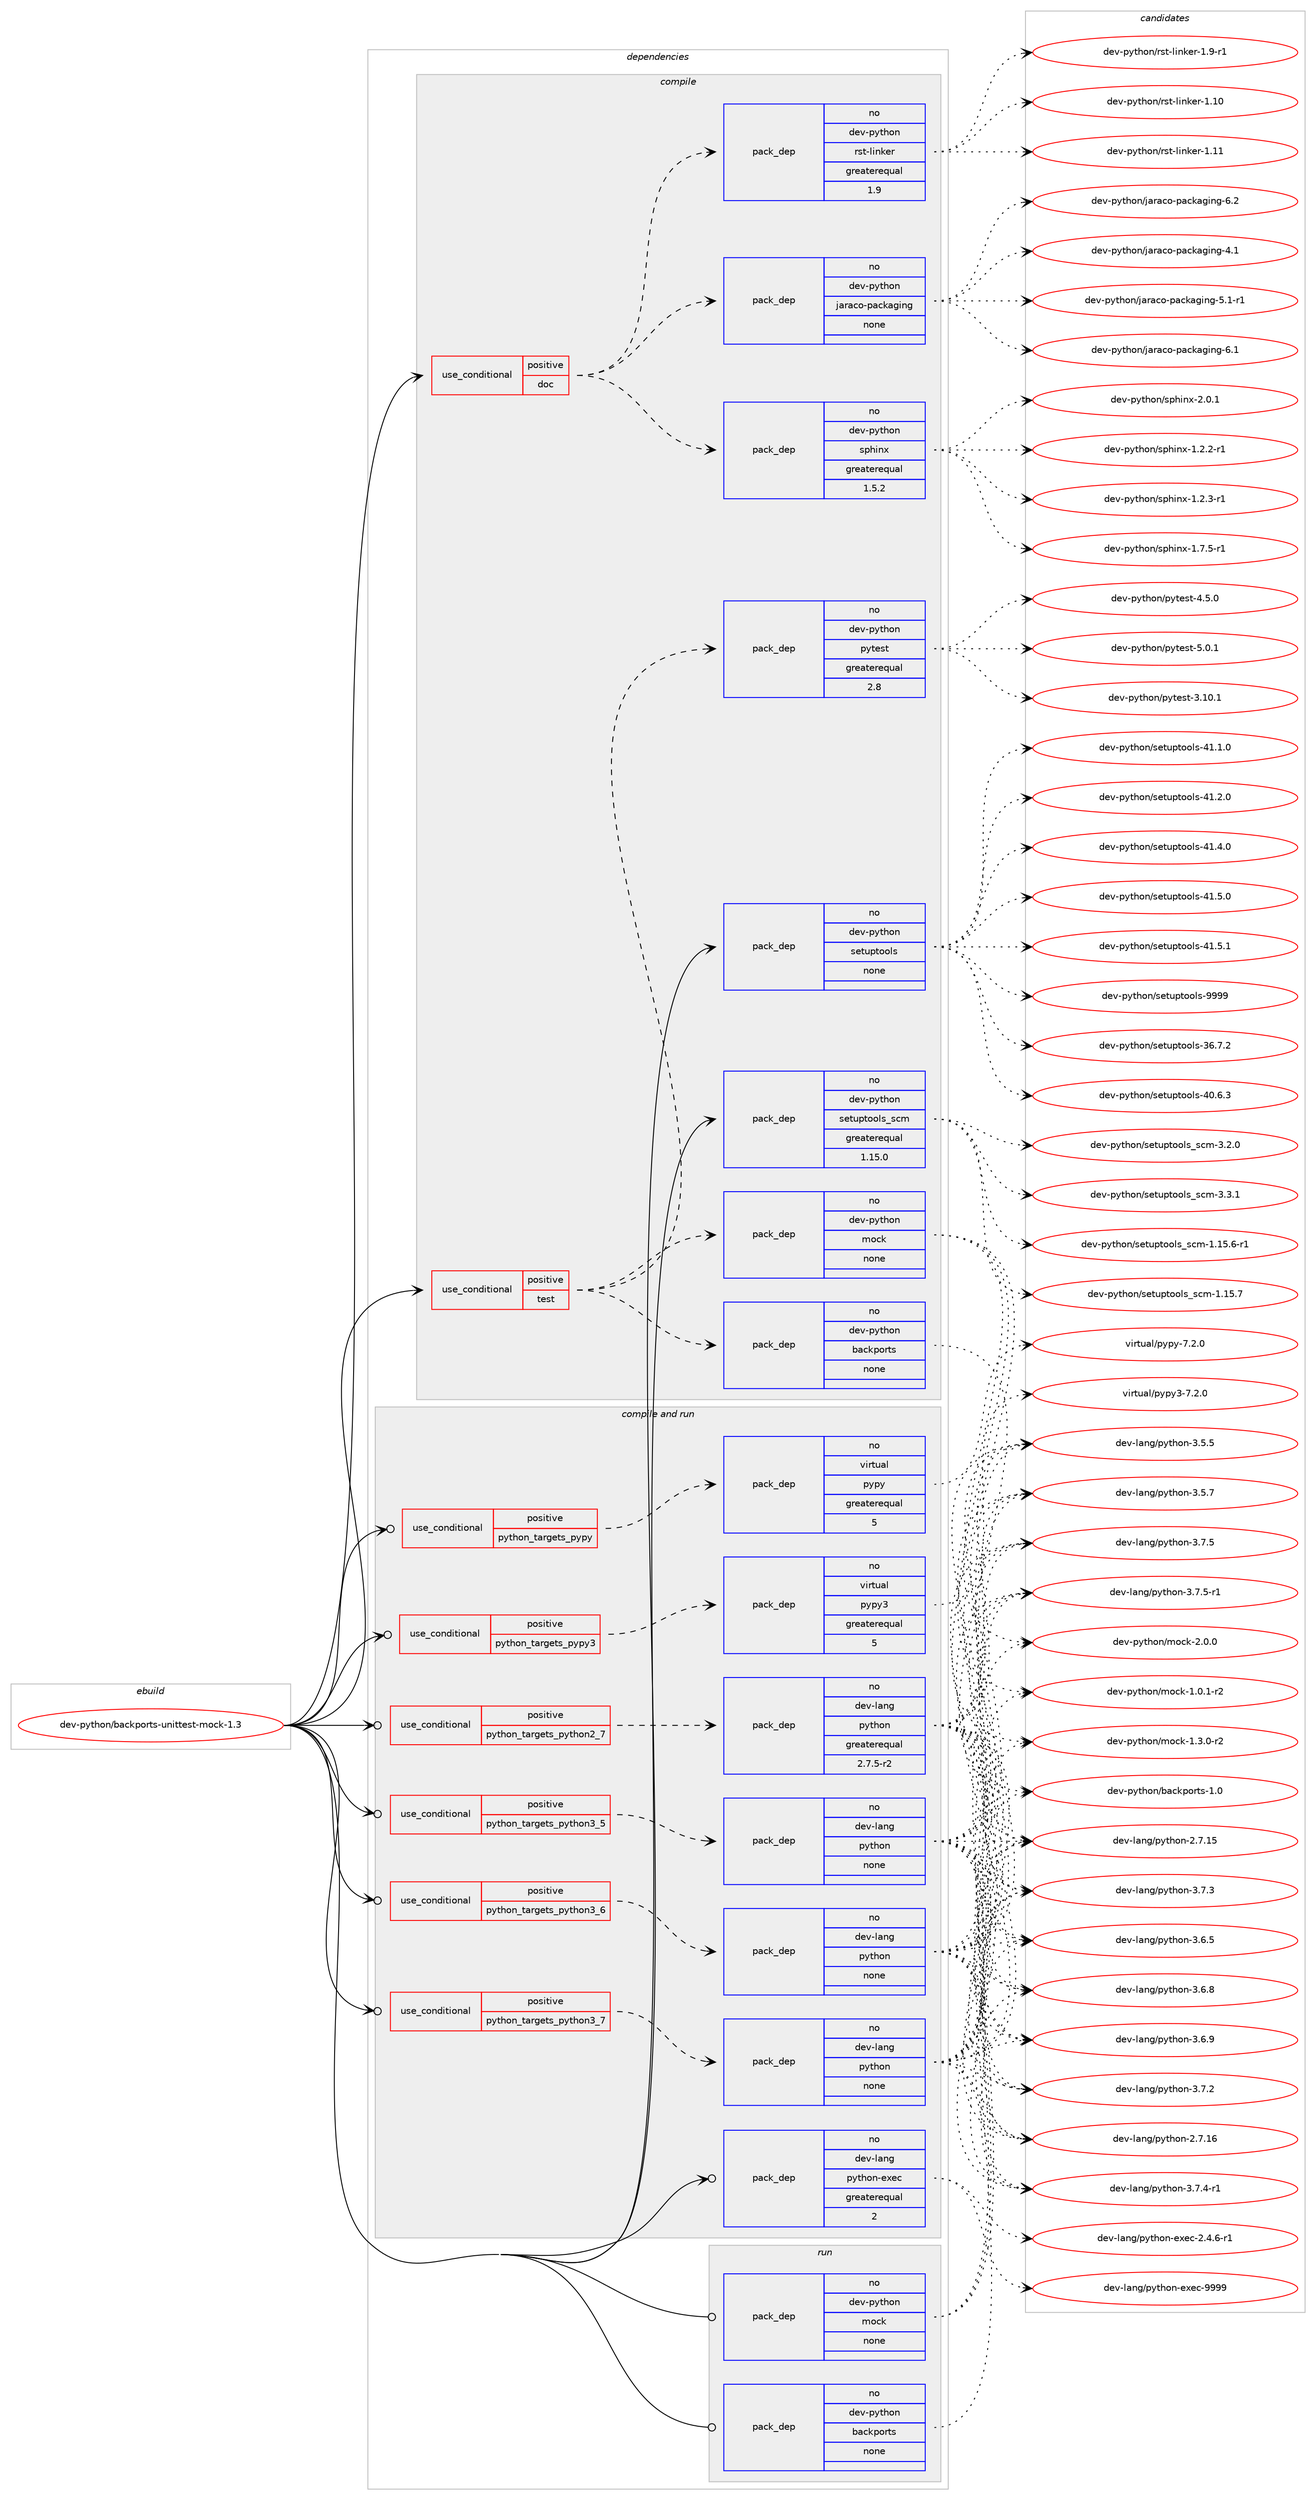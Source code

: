 digraph prolog {

# *************
# Graph options
# *************

newrank=true;
concentrate=true;
compound=true;
graph [rankdir=LR,fontname=Helvetica,fontsize=10,ranksep=1.5];#, ranksep=2.5, nodesep=0.2];
edge  [arrowhead=vee];
node  [fontname=Helvetica,fontsize=10];

# **********
# The ebuild
# **********

subgraph cluster_leftcol {
color=gray;
rank=same;
label=<<i>ebuild</i>>;
id [label="dev-python/backports-unittest-mock-1.3", color=red, width=4, href="../dev-python/backports-unittest-mock-1.3.svg"];
}

# ****************
# The dependencies
# ****************

subgraph cluster_midcol {
color=gray;
label=<<i>dependencies</i>>;
subgraph cluster_compile {
fillcolor="#eeeeee";
style=filled;
label=<<i>compile</i>>;
subgraph cond136687 {
dependency596036 [label=<<TABLE BORDER="0" CELLBORDER="1" CELLSPACING="0" CELLPADDING="4"><TR><TD ROWSPAN="3" CELLPADDING="10">use_conditional</TD></TR><TR><TD>positive</TD></TR><TR><TD>doc</TD></TR></TABLE>>, shape=none, color=red];
subgraph pack447575 {
dependency596037 [label=<<TABLE BORDER="0" CELLBORDER="1" CELLSPACING="0" CELLPADDING="4" WIDTH="220"><TR><TD ROWSPAN="6" CELLPADDING="30">pack_dep</TD></TR><TR><TD WIDTH="110">no</TD></TR><TR><TD>dev-python</TD></TR><TR><TD>jaraco-packaging</TD></TR><TR><TD>none</TD></TR><TR><TD></TD></TR></TABLE>>, shape=none, color=blue];
}
dependency596036:e -> dependency596037:w [weight=20,style="dashed",arrowhead="vee"];
subgraph pack447576 {
dependency596038 [label=<<TABLE BORDER="0" CELLBORDER="1" CELLSPACING="0" CELLPADDING="4" WIDTH="220"><TR><TD ROWSPAN="6" CELLPADDING="30">pack_dep</TD></TR><TR><TD WIDTH="110">no</TD></TR><TR><TD>dev-python</TD></TR><TR><TD>rst-linker</TD></TR><TR><TD>greaterequal</TD></TR><TR><TD>1.9</TD></TR></TABLE>>, shape=none, color=blue];
}
dependency596036:e -> dependency596038:w [weight=20,style="dashed",arrowhead="vee"];
subgraph pack447577 {
dependency596039 [label=<<TABLE BORDER="0" CELLBORDER="1" CELLSPACING="0" CELLPADDING="4" WIDTH="220"><TR><TD ROWSPAN="6" CELLPADDING="30">pack_dep</TD></TR><TR><TD WIDTH="110">no</TD></TR><TR><TD>dev-python</TD></TR><TR><TD>sphinx</TD></TR><TR><TD>greaterequal</TD></TR><TR><TD>1.5.2</TD></TR></TABLE>>, shape=none, color=blue];
}
dependency596036:e -> dependency596039:w [weight=20,style="dashed",arrowhead="vee"];
}
id:e -> dependency596036:w [weight=20,style="solid",arrowhead="vee"];
subgraph cond136688 {
dependency596040 [label=<<TABLE BORDER="0" CELLBORDER="1" CELLSPACING="0" CELLPADDING="4"><TR><TD ROWSPAN="3" CELLPADDING="10">use_conditional</TD></TR><TR><TD>positive</TD></TR><TR><TD>test</TD></TR></TABLE>>, shape=none, color=red];
subgraph pack447578 {
dependency596041 [label=<<TABLE BORDER="0" CELLBORDER="1" CELLSPACING="0" CELLPADDING="4" WIDTH="220"><TR><TD ROWSPAN="6" CELLPADDING="30">pack_dep</TD></TR><TR><TD WIDTH="110">no</TD></TR><TR><TD>dev-python</TD></TR><TR><TD>backports</TD></TR><TR><TD>none</TD></TR><TR><TD></TD></TR></TABLE>>, shape=none, color=blue];
}
dependency596040:e -> dependency596041:w [weight=20,style="dashed",arrowhead="vee"];
subgraph pack447579 {
dependency596042 [label=<<TABLE BORDER="0" CELLBORDER="1" CELLSPACING="0" CELLPADDING="4" WIDTH="220"><TR><TD ROWSPAN="6" CELLPADDING="30">pack_dep</TD></TR><TR><TD WIDTH="110">no</TD></TR><TR><TD>dev-python</TD></TR><TR><TD>mock</TD></TR><TR><TD>none</TD></TR><TR><TD></TD></TR></TABLE>>, shape=none, color=blue];
}
dependency596040:e -> dependency596042:w [weight=20,style="dashed",arrowhead="vee"];
subgraph pack447580 {
dependency596043 [label=<<TABLE BORDER="0" CELLBORDER="1" CELLSPACING="0" CELLPADDING="4" WIDTH="220"><TR><TD ROWSPAN="6" CELLPADDING="30">pack_dep</TD></TR><TR><TD WIDTH="110">no</TD></TR><TR><TD>dev-python</TD></TR><TR><TD>pytest</TD></TR><TR><TD>greaterequal</TD></TR><TR><TD>2.8</TD></TR></TABLE>>, shape=none, color=blue];
}
dependency596040:e -> dependency596043:w [weight=20,style="dashed",arrowhead="vee"];
}
id:e -> dependency596040:w [weight=20,style="solid",arrowhead="vee"];
subgraph pack447581 {
dependency596044 [label=<<TABLE BORDER="0" CELLBORDER="1" CELLSPACING="0" CELLPADDING="4" WIDTH="220"><TR><TD ROWSPAN="6" CELLPADDING="30">pack_dep</TD></TR><TR><TD WIDTH="110">no</TD></TR><TR><TD>dev-python</TD></TR><TR><TD>setuptools</TD></TR><TR><TD>none</TD></TR><TR><TD></TD></TR></TABLE>>, shape=none, color=blue];
}
id:e -> dependency596044:w [weight=20,style="solid",arrowhead="vee"];
subgraph pack447582 {
dependency596045 [label=<<TABLE BORDER="0" CELLBORDER="1" CELLSPACING="0" CELLPADDING="4" WIDTH="220"><TR><TD ROWSPAN="6" CELLPADDING="30">pack_dep</TD></TR><TR><TD WIDTH="110">no</TD></TR><TR><TD>dev-python</TD></TR><TR><TD>setuptools_scm</TD></TR><TR><TD>greaterequal</TD></TR><TR><TD>1.15.0</TD></TR></TABLE>>, shape=none, color=blue];
}
id:e -> dependency596045:w [weight=20,style="solid",arrowhead="vee"];
}
subgraph cluster_compileandrun {
fillcolor="#eeeeee";
style=filled;
label=<<i>compile and run</i>>;
subgraph cond136689 {
dependency596046 [label=<<TABLE BORDER="0" CELLBORDER="1" CELLSPACING="0" CELLPADDING="4"><TR><TD ROWSPAN="3" CELLPADDING="10">use_conditional</TD></TR><TR><TD>positive</TD></TR><TR><TD>python_targets_pypy</TD></TR></TABLE>>, shape=none, color=red];
subgraph pack447583 {
dependency596047 [label=<<TABLE BORDER="0" CELLBORDER="1" CELLSPACING="0" CELLPADDING="4" WIDTH="220"><TR><TD ROWSPAN="6" CELLPADDING="30">pack_dep</TD></TR><TR><TD WIDTH="110">no</TD></TR><TR><TD>virtual</TD></TR><TR><TD>pypy</TD></TR><TR><TD>greaterequal</TD></TR><TR><TD>5</TD></TR></TABLE>>, shape=none, color=blue];
}
dependency596046:e -> dependency596047:w [weight=20,style="dashed",arrowhead="vee"];
}
id:e -> dependency596046:w [weight=20,style="solid",arrowhead="odotvee"];
subgraph cond136690 {
dependency596048 [label=<<TABLE BORDER="0" CELLBORDER="1" CELLSPACING="0" CELLPADDING="4"><TR><TD ROWSPAN="3" CELLPADDING="10">use_conditional</TD></TR><TR><TD>positive</TD></TR><TR><TD>python_targets_pypy3</TD></TR></TABLE>>, shape=none, color=red];
subgraph pack447584 {
dependency596049 [label=<<TABLE BORDER="0" CELLBORDER="1" CELLSPACING="0" CELLPADDING="4" WIDTH="220"><TR><TD ROWSPAN="6" CELLPADDING="30">pack_dep</TD></TR><TR><TD WIDTH="110">no</TD></TR><TR><TD>virtual</TD></TR><TR><TD>pypy3</TD></TR><TR><TD>greaterequal</TD></TR><TR><TD>5</TD></TR></TABLE>>, shape=none, color=blue];
}
dependency596048:e -> dependency596049:w [weight=20,style="dashed",arrowhead="vee"];
}
id:e -> dependency596048:w [weight=20,style="solid",arrowhead="odotvee"];
subgraph cond136691 {
dependency596050 [label=<<TABLE BORDER="0" CELLBORDER="1" CELLSPACING="0" CELLPADDING="4"><TR><TD ROWSPAN="3" CELLPADDING="10">use_conditional</TD></TR><TR><TD>positive</TD></TR><TR><TD>python_targets_python2_7</TD></TR></TABLE>>, shape=none, color=red];
subgraph pack447585 {
dependency596051 [label=<<TABLE BORDER="0" CELLBORDER="1" CELLSPACING="0" CELLPADDING="4" WIDTH="220"><TR><TD ROWSPAN="6" CELLPADDING="30">pack_dep</TD></TR><TR><TD WIDTH="110">no</TD></TR><TR><TD>dev-lang</TD></TR><TR><TD>python</TD></TR><TR><TD>greaterequal</TD></TR><TR><TD>2.7.5-r2</TD></TR></TABLE>>, shape=none, color=blue];
}
dependency596050:e -> dependency596051:w [weight=20,style="dashed",arrowhead="vee"];
}
id:e -> dependency596050:w [weight=20,style="solid",arrowhead="odotvee"];
subgraph cond136692 {
dependency596052 [label=<<TABLE BORDER="0" CELLBORDER="1" CELLSPACING="0" CELLPADDING="4"><TR><TD ROWSPAN="3" CELLPADDING="10">use_conditional</TD></TR><TR><TD>positive</TD></TR><TR><TD>python_targets_python3_5</TD></TR></TABLE>>, shape=none, color=red];
subgraph pack447586 {
dependency596053 [label=<<TABLE BORDER="0" CELLBORDER="1" CELLSPACING="0" CELLPADDING="4" WIDTH="220"><TR><TD ROWSPAN="6" CELLPADDING="30">pack_dep</TD></TR><TR><TD WIDTH="110">no</TD></TR><TR><TD>dev-lang</TD></TR><TR><TD>python</TD></TR><TR><TD>none</TD></TR><TR><TD></TD></TR></TABLE>>, shape=none, color=blue];
}
dependency596052:e -> dependency596053:w [weight=20,style="dashed",arrowhead="vee"];
}
id:e -> dependency596052:w [weight=20,style="solid",arrowhead="odotvee"];
subgraph cond136693 {
dependency596054 [label=<<TABLE BORDER="0" CELLBORDER="1" CELLSPACING="0" CELLPADDING="4"><TR><TD ROWSPAN="3" CELLPADDING="10">use_conditional</TD></TR><TR><TD>positive</TD></TR><TR><TD>python_targets_python3_6</TD></TR></TABLE>>, shape=none, color=red];
subgraph pack447587 {
dependency596055 [label=<<TABLE BORDER="0" CELLBORDER="1" CELLSPACING="0" CELLPADDING="4" WIDTH="220"><TR><TD ROWSPAN="6" CELLPADDING="30">pack_dep</TD></TR><TR><TD WIDTH="110">no</TD></TR><TR><TD>dev-lang</TD></TR><TR><TD>python</TD></TR><TR><TD>none</TD></TR><TR><TD></TD></TR></TABLE>>, shape=none, color=blue];
}
dependency596054:e -> dependency596055:w [weight=20,style="dashed",arrowhead="vee"];
}
id:e -> dependency596054:w [weight=20,style="solid",arrowhead="odotvee"];
subgraph cond136694 {
dependency596056 [label=<<TABLE BORDER="0" CELLBORDER="1" CELLSPACING="0" CELLPADDING="4"><TR><TD ROWSPAN="3" CELLPADDING="10">use_conditional</TD></TR><TR><TD>positive</TD></TR><TR><TD>python_targets_python3_7</TD></TR></TABLE>>, shape=none, color=red];
subgraph pack447588 {
dependency596057 [label=<<TABLE BORDER="0" CELLBORDER="1" CELLSPACING="0" CELLPADDING="4" WIDTH="220"><TR><TD ROWSPAN="6" CELLPADDING="30">pack_dep</TD></TR><TR><TD WIDTH="110">no</TD></TR><TR><TD>dev-lang</TD></TR><TR><TD>python</TD></TR><TR><TD>none</TD></TR><TR><TD></TD></TR></TABLE>>, shape=none, color=blue];
}
dependency596056:e -> dependency596057:w [weight=20,style="dashed",arrowhead="vee"];
}
id:e -> dependency596056:w [weight=20,style="solid",arrowhead="odotvee"];
subgraph pack447589 {
dependency596058 [label=<<TABLE BORDER="0" CELLBORDER="1" CELLSPACING="0" CELLPADDING="4" WIDTH="220"><TR><TD ROWSPAN="6" CELLPADDING="30">pack_dep</TD></TR><TR><TD WIDTH="110">no</TD></TR><TR><TD>dev-lang</TD></TR><TR><TD>python-exec</TD></TR><TR><TD>greaterequal</TD></TR><TR><TD>2</TD></TR></TABLE>>, shape=none, color=blue];
}
id:e -> dependency596058:w [weight=20,style="solid",arrowhead="odotvee"];
}
subgraph cluster_run {
fillcolor="#eeeeee";
style=filled;
label=<<i>run</i>>;
subgraph pack447590 {
dependency596059 [label=<<TABLE BORDER="0" CELLBORDER="1" CELLSPACING="0" CELLPADDING="4" WIDTH="220"><TR><TD ROWSPAN="6" CELLPADDING="30">pack_dep</TD></TR><TR><TD WIDTH="110">no</TD></TR><TR><TD>dev-python</TD></TR><TR><TD>backports</TD></TR><TR><TD>none</TD></TR><TR><TD></TD></TR></TABLE>>, shape=none, color=blue];
}
id:e -> dependency596059:w [weight=20,style="solid",arrowhead="odot"];
subgraph pack447591 {
dependency596060 [label=<<TABLE BORDER="0" CELLBORDER="1" CELLSPACING="0" CELLPADDING="4" WIDTH="220"><TR><TD ROWSPAN="6" CELLPADDING="30">pack_dep</TD></TR><TR><TD WIDTH="110">no</TD></TR><TR><TD>dev-python</TD></TR><TR><TD>mock</TD></TR><TR><TD>none</TD></TR><TR><TD></TD></TR></TABLE>>, shape=none, color=blue];
}
id:e -> dependency596060:w [weight=20,style="solid",arrowhead="odot"];
}
}

# **************
# The candidates
# **************

subgraph cluster_choices {
rank=same;
color=gray;
label=<<i>candidates</i>>;

subgraph choice447575 {
color=black;
nodesep=1;
choice10010111845112121116104111110471069711497991114511297991079710310511010345524649 [label="dev-python/jaraco-packaging-4.1", color=red, width=4,href="../dev-python/jaraco-packaging-4.1.svg"];
choice100101118451121211161041111104710697114979911145112979910797103105110103455346494511449 [label="dev-python/jaraco-packaging-5.1-r1", color=red, width=4,href="../dev-python/jaraco-packaging-5.1-r1.svg"];
choice10010111845112121116104111110471069711497991114511297991079710310511010345544649 [label="dev-python/jaraco-packaging-6.1", color=red, width=4,href="../dev-python/jaraco-packaging-6.1.svg"];
choice10010111845112121116104111110471069711497991114511297991079710310511010345544650 [label="dev-python/jaraco-packaging-6.2", color=red, width=4,href="../dev-python/jaraco-packaging-6.2.svg"];
dependency596037:e -> choice10010111845112121116104111110471069711497991114511297991079710310511010345524649:w [style=dotted,weight="100"];
dependency596037:e -> choice100101118451121211161041111104710697114979911145112979910797103105110103455346494511449:w [style=dotted,weight="100"];
dependency596037:e -> choice10010111845112121116104111110471069711497991114511297991079710310511010345544649:w [style=dotted,weight="100"];
dependency596037:e -> choice10010111845112121116104111110471069711497991114511297991079710310511010345544650:w [style=dotted,weight="100"];
}
subgraph choice447576 {
color=black;
nodesep=1;
choice1001011184511212111610411111047114115116451081051101071011144549464948 [label="dev-python/rst-linker-1.10", color=red, width=4,href="../dev-python/rst-linker-1.10.svg"];
choice1001011184511212111610411111047114115116451081051101071011144549464949 [label="dev-python/rst-linker-1.11", color=red, width=4,href="../dev-python/rst-linker-1.11.svg"];
choice100101118451121211161041111104711411511645108105110107101114454946574511449 [label="dev-python/rst-linker-1.9-r1", color=red, width=4,href="../dev-python/rst-linker-1.9-r1.svg"];
dependency596038:e -> choice1001011184511212111610411111047114115116451081051101071011144549464948:w [style=dotted,weight="100"];
dependency596038:e -> choice1001011184511212111610411111047114115116451081051101071011144549464949:w [style=dotted,weight="100"];
dependency596038:e -> choice100101118451121211161041111104711411511645108105110107101114454946574511449:w [style=dotted,weight="100"];
}
subgraph choice447577 {
color=black;
nodesep=1;
choice10010111845112121116104111110471151121041051101204549465046504511449 [label="dev-python/sphinx-1.2.2-r1", color=red, width=4,href="../dev-python/sphinx-1.2.2-r1.svg"];
choice10010111845112121116104111110471151121041051101204549465046514511449 [label="dev-python/sphinx-1.2.3-r1", color=red, width=4,href="../dev-python/sphinx-1.2.3-r1.svg"];
choice10010111845112121116104111110471151121041051101204549465546534511449 [label="dev-python/sphinx-1.7.5-r1", color=red, width=4,href="../dev-python/sphinx-1.7.5-r1.svg"];
choice1001011184511212111610411111047115112104105110120455046484649 [label="dev-python/sphinx-2.0.1", color=red, width=4,href="../dev-python/sphinx-2.0.1.svg"];
dependency596039:e -> choice10010111845112121116104111110471151121041051101204549465046504511449:w [style=dotted,weight="100"];
dependency596039:e -> choice10010111845112121116104111110471151121041051101204549465046514511449:w [style=dotted,weight="100"];
dependency596039:e -> choice10010111845112121116104111110471151121041051101204549465546534511449:w [style=dotted,weight="100"];
dependency596039:e -> choice1001011184511212111610411111047115112104105110120455046484649:w [style=dotted,weight="100"];
}
subgraph choice447578 {
color=black;
nodesep=1;
choice100101118451121211161041111104798979910711211111411611545494648 [label="dev-python/backports-1.0", color=red, width=4,href="../dev-python/backports-1.0.svg"];
dependency596041:e -> choice100101118451121211161041111104798979910711211111411611545494648:w [style=dotted,weight="100"];
}
subgraph choice447579 {
color=black;
nodesep=1;
choice1001011184511212111610411111047109111991074549464846494511450 [label="dev-python/mock-1.0.1-r2", color=red, width=4,href="../dev-python/mock-1.0.1-r2.svg"];
choice1001011184511212111610411111047109111991074549465146484511450 [label="dev-python/mock-1.3.0-r2", color=red, width=4,href="../dev-python/mock-1.3.0-r2.svg"];
choice100101118451121211161041111104710911199107455046484648 [label="dev-python/mock-2.0.0", color=red, width=4,href="../dev-python/mock-2.0.0.svg"];
dependency596042:e -> choice1001011184511212111610411111047109111991074549464846494511450:w [style=dotted,weight="100"];
dependency596042:e -> choice1001011184511212111610411111047109111991074549465146484511450:w [style=dotted,weight="100"];
dependency596042:e -> choice100101118451121211161041111104710911199107455046484648:w [style=dotted,weight="100"];
}
subgraph choice447580 {
color=black;
nodesep=1;
choice100101118451121211161041111104711212111610111511645514649484649 [label="dev-python/pytest-3.10.1", color=red, width=4,href="../dev-python/pytest-3.10.1.svg"];
choice1001011184511212111610411111047112121116101115116455246534648 [label="dev-python/pytest-4.5.0", color=red, width=4,href="../dev-python/pytest-4.5.0.svg"];
choice1001011184511212111610411111047112121116101115116455346484649 [label="dev-python/pytest-5.0.1", color=red, width=4,href="../dev-python/pytest-5.0.1.svg"];
dependency596043:e -> choice100101118451121211161041111104711212111610111511645514649484649:w [style=dotted,weight="100"];
dependency596043:e -> choice1001011184511212111610411111047112121116101115116455246534648:w [style=dotted,weight="100"];
dependency596043:e -> choice1001011184511212111610411111047112121116101115116455346484649:w [style=dotted,weight="100"];
}
subgraph choice447581 {
color=black;
nodesep=1;
choice100101118451121211161041111104711510111611711211611111110811545515446554650 [label="dev-python/setuptools-36.7.2", color=red, width=4,href="../dev-python/setuptools-36.7.2.svg"];
choice100101118451121211161041111104711510111611711211611111110811545524846544651 [label="dev-python/setuptools-40.6.3", color=red, width=4,href="../dev-python/setuptools-40.6.3.svg"];
choice100101118451121211161041111104711510111611711211611111110811545524946494648 [label="dev-python/setuptools-41.1.0", color=red, width=4,href="../dev-python/setuptools-41.1.0.svg"];
choice100101118451121211161041111104711510111611711211611111110811545524946504648 [label="dev-python/setuptools-41.2.0", color=red, width=4,href="../dev-python/setuptools-41.2.0.svg"];
choice100101118451121211161041111104711510111611711211611111110811545524946524648 [label="dev-python/setuptools-41.4.0", color=red, width=4,href="../dev-python/setuptools-41.4.0.svg"];
choice100101118451121211161041111104711510111611711211611111110811545524946534648 [label="dev-python/setuptools-41.5.0", color=red, width=4,href="../dev-python/setuptools-41.5.0.svg"];
choice100101118451121211161041111104711510111611711211611111110811545524946534649 [label="dev-python/setuptools-41.5.1", color=red, width=4,href="../dev-python/setuptools-41.5.1.svg"];
choice10010111845112121116104111110471151011161171121161111111081154557575757 [label="dev-python/setuptools-9999", color=red, width=4,href="../dev-python/setuptools-9999.svg"];
dependency596044:e -> choice100101118451121211161041111104711510111611711211611111110811545515446554650:w [style=dotted,weight="100"];
dependency596044:e -> choice100101118451121211161041111104711510111611711211611111110811545524846544651:w [style=dotted,weight="100"];
dependency596044:e -> choice100101118451121211161041111104711510111611711211611111110811545524946494648:w [style=dotted,weight="100"];
dependency596044:e -> choice100101118451121211161041111104711510111611711211611111110811545524946504648:w [style=dotted,weight="100"];
dependency596044:e -> choice100101118451121211161041111104711510111611711211611111110811545524946524648:w [style=dotted,weight="100"];
dependency596044:e -> choice100101118451121211161041111104711510111611711211611111110811545524946534648:w [style=dotted,weight="100"];
dependency596044:e -> choice100101118451121211161041111104711510111611711211611111110811545524946534649:w [style=dotted,weight="100"];
dependency596044:e -> choice10010111845112121116104111110471151011161171121161111111081154557575757:w [style=dotted,weight="100"];
}
subgraph choice447582 {
color=black;
nodesep=1;
choice10010111845112121116104111110471151011161171121161111111081159511599109454946495346544511449 [label="dev-python/setuptools_scm-1.15.6-r1", color=red, width=4,href="../dev-python/setuptools_scm-1.15.6-r1.svg"];
choice1001011184511212111610411111047115101116117112116111111108115951159910945494649534655 [label="dev-python/setuptools_scm-1.15.7", color=red, width=4,href="../dev-python/setuptools_scm-1.15.7.svg"];
choice10010111845112121116104111110471151011161171121161111111081159511599109455146504648 [label="dev-python/setuptools_scm-3.2.0", color=red, width=4,href="../dev-python/setuptools_scm-3.2.0.svg"];
choice10010111845112121116104111110471151011161171121161111111081159511599109455146514649 [label="dev-python/setuptools_scm-3.3.1", color=red, width=4,href="../dev-python/setuptools_scm-3.3.1.svg"];
dependency596045:e -> choice10010111845112121116104111110471151011161171121161111111081159511599109454946495346544511449:w [style=dotted,weight="100"];
dependency596045:e -> choice1001011184511212111610411111047115101116117112116111111108115951159910945494649534655:w [style=dotted,weight="100"];
dependency596045:e -> choice10010111845112121116104111110471151011161171121161111111081159511599109455146504648:w [style=dotted,weight="100"];
dependency596045:e -> choice10010111845112121116104111110471151011161171121161111111081159511599109455146514649:w [style=dotted,weight="100"];
}
subgraph choice447583 {
color=black;
nodesep=1;
choice1181051141161179710847112121112121455546504648 [label="virtual/pypy-7.2.0", color=red, width=4,href="../virtual/pypy-7.2.0.svg"];
dependency596047:e -> choice1181051141161179710847112121112121455546504648:w [style=dotted,weight="100"];
}
subgraph choice447584 {
color=black;
nodesep=1;
choice118105114116117971084711212111212151455546504648 [label="virtual/pypy3-7.2.0", color=red, width=4,href="../virtual/pypy3-7.2.0.svg"];
dependency596049:e -> choice118105114116117971084711212111212151455546504648:w [style=dotted,weight="100"];
}
subgraph choice447585 {
color=black;
nodesep=1;
choice10010111845108971101034711212111610411111045504655464953 [label="dev-lang/python-2.7.15", color=red, width=4,href="../dev-lang/python-2.7.15.svg"];
choice10010111845108971101034711212111610411111045504655464954 [label="dev-lang/python-2.7.16", color=red, width=4,href="../dev-lang/python-2.7.16.svg"];
choice100101118451089711010347112121116104111110455146534653 [label="dev-lang/python-3.5.5", color=red, width=4,href="../dev-lang/python-3.5.5.svg"];
choice100101118451089711010347112121116104111110455146534655 [label="dev-lang/python-3.5.7", color=red, width=4,href="../dev-lang/python-3.5.7.svg"];
choice100101118451089711010347112121116104111110455146544653 [label="dev-lang/python-3.6.5", color=red, width=4,href="../dev-lang/python-3.6.5.svg"];
choice100101118451089711010347112121116104111110455146544656 [label="dev-lang/python-3.6.8", color=red, width=4,href="../dev-lang/python-3.6.8.svg"];
choice100101118451089711010347112121116104111110455146544657 [label="dev-lang/python-3.6.9", color=red, width=4,href="../dev-lang/python-3.6.9.svg"];
choice100101118451089711010347112121116104111110455146554650 [label="dev-lang/python-3.7.2", color=red, width=4,href="../dev-lang/python-3.7.2.svg"];
choice100101118451089711010347112121116104111110455146554651 [label="dev-lang/python-3.7.3", color=red, width=4,href="../dev-lang/python-3.7.3.svg"];
choice1001011184510897110103471121211161041111104551465546524511449 [label="dev-lang/python-3.7.4-r1", color=red, width=4,href="../dev-lang/python-3.7.4-r1.svg"];
choice100101118451089711010347112121116104111110455146554653 [label="dev-lang/python-3.7.5", color=red, width=4,href="../dev-lang/python-3.7.5.svg"];
choice1001011184510897110103471121211161041111104551465546534511449 [label="dev-lang/python-3.7.5-r1", color=red, width=4,href="../dev-lang/python-3.7.5-r1.svg"];
dependency596051:e -> choice10010111845108971101034711212111610411111045504655464953:w [style=dotted,weight="100"];
dependency596051:e -> choice10010111845108971101034711212111610411111045504655464954:w [style=dotted,weight="100"];
dependency596051:e -> choice100101118451089711010347112121116104111110455146534653:w [style=dotted,weight="100"];
dependency596051:e -> choice100101118451089711010347112121116104111110455146534655:w [style=dotted,weight="100"];
dependency596051:e -> choice100101118451089711010347112121116104111110455146544653:w [style=dotted,weight="100"];
dependency596051:e -> choice100101118451089711010347112121116104111110455146544656:w [style=dotted,weight="100"];
dependency596051:e -> choice100101118451089711010347112121116104111110455146544657:w [style=dotted,weight="100"];
dependency596051:e -> choice100101118451089711010347112121116104111110455146554650:w [style=dotted,weight="100"];
dependency596051:e -> choice100101118451089711010347112121116104111110455146554651:w [style=dotted,weight="100"];
dependency596051:e -> choice1001011184510897110103471121211161041111104551465546524511449:w [style=dotted,weight="100"];
dependency596051:e -> choice100101118451089711010347112121116104111110455146554653:w [style=dotted,weight="100"];
dependency596051:e -> choice1001011184510897110103471121211161041111104551465546534511449:w [style=dotted,weight="100"];
}
subgraph choice447586 {
color=black;
nodesep=1;
choice10010111845108971101034711212111610411111045504655464953 [label="dev-lang/python-2.7.15", color=red, width=4,href="../dev-lang/python-2.7.15.svg"];
choice10010111845108971101034711212111610411111045504655464954 [label="dev-lang/python-2.7.16", color=red, width=4,href="../dev-lang/python-2.7.16.svg"];
choice100101118451089711010347112121116104111110455146534653 [label="dev-lang/python-3.5.5", color=red, width=4,href="../dev-lang/python-3.5.5.svg"];
choice100101118451089711010347112121116104111110455146534655 [label="dev-lang/python-3.5.7", color=red, width=4,href="../dev-lang/python-3.5.7.svg"];
choice100101118451089711010347112121116104111110455146544653 [label="dev-lang/python-3.6.5", color=red, width=4,href="../dev-lang/python-3.6.5.svg"];
choice100101118451089711010347112121116104111110455146544656 [label="dev-lang/python-3.6.8", color=red, width=4,href="../dev-lang/python-3.6.8.svg"];
choice100101118451089711010347112121116104111110455146544657 [label="dev-lang/python-3.6.9", color=red, width=4,href="../dev-lang/python-3.6.9.svg"];
choice100101118451089711010347112121116104111110455146554650 [label="dev-lang/python-3.7.2", color=red, width=4,href="../dev-lang/python-3.7.2.svg"];
choice100101118451089711010347112121116104111110455146554651 [label="dev-lang/python-3.7.3", color=red, width=4,href="../dev-lang/python-3.7.3.svg"];
choice1001011184510897110103471121211161041111104551465546524511449 [label="dev-lang/python-3.7.4-r1", color=red, width=4,href="../dev-lang/python-3.7.4-r1.svg"];
choice100101118451089711010347112121116104111110455146554653 [label="dev-lang/python-3.7.5", color=red, width=4,href="../dev-lang/python-3.7.5.svg"];
choice1001011184510897110103471121211161041111104551465546534511449 [label="dev-lang/python-3.7.5-r1", color=red, width=4,href="../dev-lang/python-3.7.5-r1.svg"];
dependency596053:e -> choice10010111845108971101034711212111610411111045504655464953:w [style=dotted,weight="100"];
dependency596053:e -> choice10010111845108971101034711212111610411111045504655464954:w [style=dotted,weight="100"];
dependency596053:e -> choice100101118451089711010347112121116104111110455146534653:w [style=dotted,weight="100"];
dependency596053:e -> choice100101118451089711010347112121116104111110455146534655:w [style=dotted,weight="100"];
dependency596053:e -> choice100101118451089711010347112121116104111110455146544653:w [style=dotted,weight="100"];
dependency596053:e -> choice100101118451089711010347112121116104111110455146544656:w [style=dotted,weight="100"];
dependency596053:e -> choice100101118451089711010347112121116104111110455146544657:w [style=dotted,weight="100"];
dependency596053:e -> choice100101118451089711010347112121116104111110455146554650:w [style=dotted,weight="100"];
dependency596053:e -> choice100101118451089711010347112121116104111110455146554651:w [style=dotted,weight="100"];
dependency596053:e -> choice1001011184510897110103471121211161041111104551465546524511449:w [style=dotted,weight="100"];
dependency596053:e -> choice100101118451089711010347112121116104111110455146554653:w [style=dotted,weight="100"];
dependency596053:e -> choice1001011184510897110103471121211161041111104551465546534511449:w [style=dotted,weight="100"];
}
subgraph choice447587 {
color=black;
nodesep=1;
choice10010111845108971101034711212111610411111045504655464953 [label="dev-lang/python-2.7.15", color=red, width=4,href="../dev-lang/python-2.7.15.svg"];
choice10010111845108971101034711212111610411111045504655464954 [label="dev-lang/python-2.7.16", color=red, width=4,href="../dev-lang/python-2.7.16.svg"];
choice100101118451089711010347112121116104111110455146534653 [label="dev-lang/python-3.5.5", color=red, width=4,href="../dev-lang/python-3.5.5.svg"];
choice100101118451089711010347112121116104111110455146534655 [label="dev-lang/python-3.5.7", color=red, width=4,href="../dev-lang/python-3.5.7.svg"];
choice100101118451089711010347112121116104111110455146544653 [label="dev-lang/python-3.6.5", color=red, width=4,href="../dev-lang/python-3.6.5.svg"];
choice100101118451089711010347112121116104111110455146544656 [label="dev-lang/python-3.6.8", color=red, width=4,href="../dev-lang/python-3.6.8.svg"];
choice100101118451089711010347112121116104111110455146544657 [label="dev-lang/python-3.6.9", color=red, width=4,href="../dev-lang/python-3.6.9.svg"];
choice100101118451089711010347112121116104111110455146554650 [label="dev-lang/python-3.7.2", color=red, width=4,href="../dev-lang/python-3.7.2.svg"];
choice100101118451089711010347112121116104111110455146554651 [label="dev-lang/python-3.7.3", color=red, width=4,href="../dev-lang/python-3.7.3.svg"];
choice1001011184510897110103471121211161041111104551465546524511449 [label="dev-lang/python-3.7.4-r1", color=red, width=4,href="../dev-lang/python-3.7.4-r1.svg"];
choice100101118451089711010347112121116104111110455146554653 [label="dev-lang/python-3.7.5", color=red, width=4,href="../dev-lang/python-3.7.5.svg"];
choice1001011184510897110103471121211161041111104551465546534511449 [label="dev-lang/python-3.7.5-r1", color=red, width=4,href="../dev-lang/python-3.7.5-r1.svg"];
dependency596055:e -> choice10010111845108971101034711212111610411111045504655464953:w [style=dotted,weight="100"];
dependency596055:e -> choice10010111845108971101034711212111610411111045504655464954:w [style=dotted,weight="100"];
dependency596055:e -> choice100101118451089711010347112121116104111110455146534653:w [style=dotted,weight="100"];
dependency596055:e -> choice100101118451089711010347112121116104111110455146534655:w [style=dotted,weight="100"];
dependency596055:e -> choice100101118451089711010347112121116104111110455146544653:w [style=dotted,weight="100"];
dependency596055:e -> choice100101118451089711010347112121116104111110455146544656:w [style=dotted,weight="100"];
dependency596055:e -> choice100101118451089711010347112121116104111110455146544657:w [style=dotted,weight="100"];
dependency596055:e -> choice100101118451089711010347112121116104111110455146554650:w [style=dotted,weight="100"];
dependency596055:e -> choice100101118451089711010347112121116104111110455146554651:w [style=dotted,weight="100"];
dependency596055:e -> choice1001011184510897110103471121211161041111104551465546524511449:w [style=dotted,weight="100"];
dependency596055:e -> choice100101118451089711010347112121116104111110455146554653:w [style=dotted,weight="100"];
dependency596055:e -> choice1001011184510897110103471121211161041111104551465546534511449:w [style=dotted,weight="100"];
}
subgraph choice447588 {
color=black;
nodesep=1;
choice10010111845108971101034711212111610411111045504655464953 [label="dev-lang/python-2.7.15", color=red, width=4,href="../dev-lang/python-2.7.15.svg"];
choice10010111845108971101034711212111610411111045504655464954 [label="dev-lang/python-2.7.16", color=red, width=4,href="../dev-lang/python-2.7.16.svg"];
choice100101118451089711010347112121116104111110455146534653 [label="dev-lang/python-3.5.5", color=red, width=4,href="../dev-lang/python-3.5.5.svg"];
choice100101118451089711010347112121116104111110455146534655 [label="dev-lang/python-3.5.7", color=red, width=4,href="../dev-lang/python-3.5.7.svg"];
choice100101118451089711010347112121116104111110455146544653 [label="dev-lang/python-3.6.5", color=red, width=4,href="../dev-lang/python-3.6.5.svg"];
choice100101118451089711010347112121116104111110455146544656 [label="dev-lang/python-3.6.8", color=red, width=4,href="../dev-lang/python-3.6.8.svg"];
choice100101118451089711010347112121116104111110455146544657 [label="dev-lang/python-3.6.9", color=red, width=4,href="../dev-lang/python-3.6.9.svg"];
choice100101118451089711010347112121116104111110455146554650 [label="dev-lang/python-3.7.2", color=red, width=4,href="../dev-lang/python-3.7.2.svg"];
choice100101118451089711010347112121116104111110455146554651 [label="dev-lang/python-3.7.3", color=red, width=4,href="../dev-lang/python-3.7.3.svg"];
choice1001011184510897110103471121211161041111104551465546524511449 [label="dev-lang/python-3.7.4-r1", color=red, width=4,href="../dev-lang/python-3.7.4-r1.svg"];
choice100101118451089711010347112121116104111110455146554653 [label="dev-lang/python-3.7.5", color=red, width=4,href="../dev-lang/python-3.7.5.svg"];
choice1001011184510897110103471121211161041111104551465546534511449 [label="dev-lang/python-3.7.5-r1", color=red, width=4,href="../dev-lang/python-3.7.5-r1.svg"];
dependency596057:e -> choice10010111845108971101034711212111610411111045504655464953:w [style=dotted,weight="100"];
dependency596057:e -> choice10010111845108971101034711212111610411111045504655464954:w [style=dotted,weight="100"];
dependency596057:e -> choice100101118451089711010347112121116104111110455146534653:w [style=dotted,weight="100"];
dependency596057:e -> choice100101118451089711010347112121116104111110455146534655:w [style=dotted,weight="100"];
dependency596057:e -> choice100101118451089711010347112121116104111110455146544653:w [style=dotted,weight="100"];
dependency596057:e -> choice100101118451089711010347112121116104111110455146544656:w [style=dotted,weight="100"];
dependency596057:e -> choice100101118451089711010347112121116104111110455146544657:w [style=dotted,weight="100"];
dependency596057:e -> choice100101118451089711010347112121116104111110455146554650:w [style=dotted,weight="100"];
dependency596057:e -> choice100101118451089711010347112121116104111110455146554651:w [style=dotted,weight="100"];
dependency596057:e -> choice1001011184510897110103471121211161041111104551465546524511449:w [style=dotted,weight="100"];
dependency596057:e -> choice100101118451089711010347112121116104111110455146554653:w [style=dotted,weight="100"];
dependency596057:e -> choice1001011184510897110103471121211161041111104551465546534511449:w [style=dotted,weight="100"];
}
subgraph choice447589 {
color=black;
nodesep=1;
choice10010111845108971101034711212111610411111045101120101994550465246544511449 [label="dev-lang/python-exec-2.4.6-r1", color=red, width=4,href="../dev-lang/python-exec-2.4.6-r1.svg"];
choice10010111845108971101034711212111610411111045101120101994557575757 [label="dev-lang/python-exec-9999", color=red, width=4,href="../dev-lang/python-exec-9999.svg"];
dependency596058:e -> choice10010111845108971101034711212111610411111045101120101994550465246544511449:w [style=dotted,weight="100"];
dependency596058:e -> choice10010111845108971101034711212111610411111045101120101994557575757:w [style=dotted,weight="100"];
}
subgraph choice447590 {
color=black;
nodesep=1;
choice100101118451121211161041111104798979910711211111411611545494648 [label="dev-python/backports-1.0", color=red, width=4,href="../dev-python/backports-1.0.svg"];
dependency596059:e -> choice100101118451121211161041111104798979910711211111411611545494648:w [style=dotted,weight="100"];
}
subgraph choice447591 {
color=black;
nodesep=1;
choice1001011184511212111610411111047109111991074549464846494511450 [label="dev-python/mock-1.0.1-r2", color=red, width=4,href="../dev-python/mock-1.0.1-r2.svg"];
choice1001011184511212111610411111047109111991074549465146484511450 [label="dev-python/mock-1.3.0-r2", color=red, width=4,href="../dev-python/mock-1.3.0-r2.svg"];
choice100101118451121211161041111104710911199107455046484648 [label="dev-python/mock-2.0.0", color=red, width=4,href="../dev-python/mock-2.0.0.svg"];
dependency596060:e -> choice1001011184511212111610411111047109111991074549464846494511450:w [style=dotted,weight="100"];
dependency596060:e -> choice1001011184511212111610411111047109111991074549465146484511450:w [style=dotted,weight="100"];
dependency596060:e -> choice100101118451121211161041111104710911199107455046484648:w [style=dotted,weight="100"];
}
}

}
